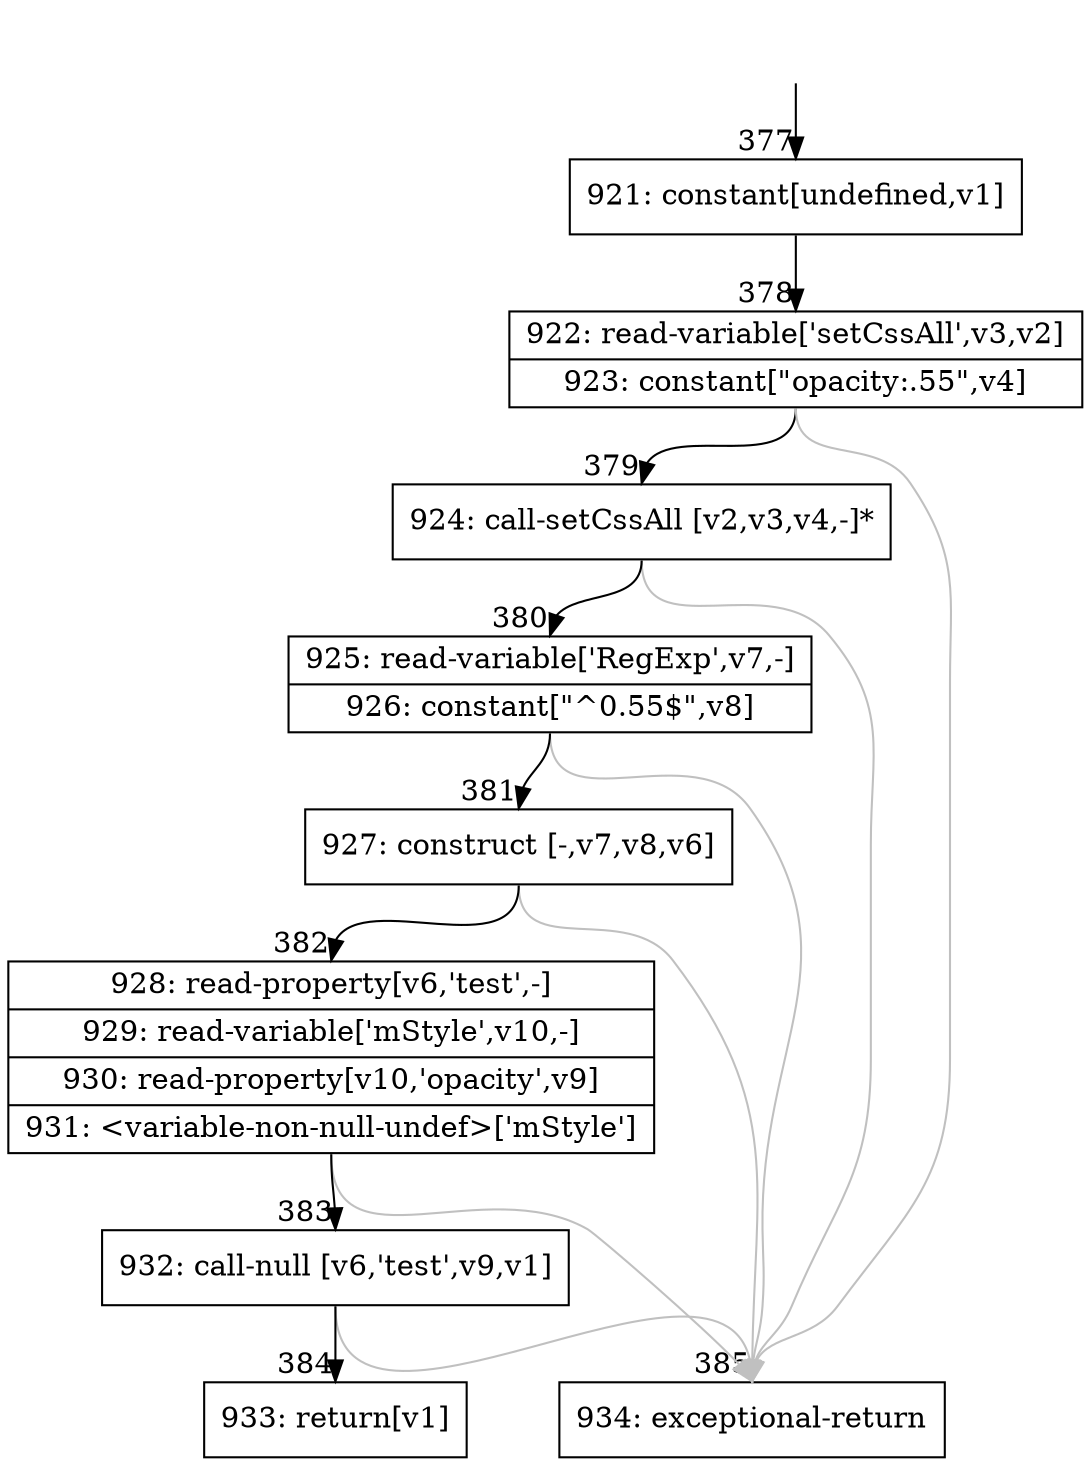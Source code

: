 digraph {
rankdir="TD"
BB_entry41[shape=none,label=""];
BB_entry41 -> BB377 [tailport=s, headport=n, headlabel="    377"]
BB377 [shape=record label="{921: constant[undefined,v1]}" ] 
BB377 -> BB378 [tailport=s, headport=n, headlabel="      378"]
BB378 [shape=record label="{922: read-variable['setCssAll',v3,v2]|923: constant[\"opacity:.55\",v4]}" ] 
BB378 -> BB379 [tailport=s, headport=n, headlabel="      379"]
BB378 -> BB385 [tailport=s, headport=n, color=gray, headlabel="      385"]
BB379 [shape=record label="{924: call-setCssAll [v2,v3,v4,-]*}" ] 
BB379 -> BB380 [tailport=s, headport=n, headlabel="      380"]
BB379 -> BB385 [tailport=s, headport=n, color=gray]
BB380 [shape=record label="{925: read-variable['RegExp',v7,-]|926: constant[\"^0.55$\",v8]}" ] 
BB380 -> BB381 [tailport=s, headport=n, headlabel="      381"]
BB380 -> BB385 [tailport=s, headport=n, color=gray]
BB381 [shape=record label="{927: construct [-,v7,v8,v6]}" ] 
BB381 -> BB382 [tailport=s, headport=n, headlabel="      382"]
BB381 -> BB385 [tailport=s, headport=n, color=gray]
BB382 [shape=record label="{928: read-property[v6,'test',-]|929: read-variable['mStyle',v10,-]|930: read-property[v10,'opacity',v9]|931: \<variable-non-null-undef\>['mStyle']}" ] 
BB382 -> BB383 [tailport=s, headport=n, headlabel="      383"]
BB382 -> BB385 [tailport=s, headport=n, color=gray]
BB383 [shape=record label="{932: call-null [v6,'test',v9,v1]}" ] 
BB383 -> BB384 [tailport=s, headport=n, headlabel="      384"]
BB383 -> BB385 [tailport=s, headport=n, color=gray]
BB384 [shape=record label="{933: return[v1]}" ] 
BB385 [shape=record label="{934: exceptional-return}" ] 
//#$~ 370
}
